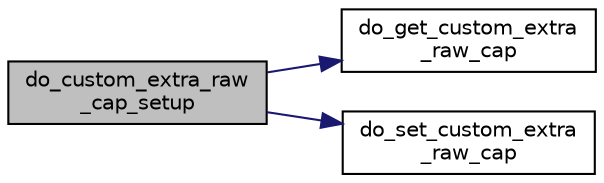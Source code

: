 digraph "do_custom_extra_raw_cap_setup"
{
 // INTERACTIVE_SVG=YES
 // LATEX_PDF_SIZE
  bgcolor="transparent";
  edge [fontname="Helvetica",fontsize="10",labelfontname="Helvetica",labelfontsize="10"];
  node [fontname="Helvetica",fontsize="10",shape=record];
  rankdir="LR";
  Node1 [label="do_custom_extra_raw\l_cap_setup",height=0.2,width=0.4,color="black", fillcolor="grey75", style="filled", fontcolor="black",tooltip=" "];
  Node1 -> Node2 [color="midnightblue",fontsize="10",style="solid",fontname="Helvetica"];
  Node2 [label="do_get_custom_extra\l_raw_cap",height=0.2,width=0.4,color="black",URL="$d5/d66/custom__extra__raw__cfg_8c.html#adb71d744b0283c9882b0bfa15f8b3a30",tooltip=" "];
  Node1 -> Node3 [color="midnightblue",fontsize="10",style="solid",fontname="Helvetica"];
  Node3 [label="do_set_custom_extra\l_raw_cap",height=0.2,width=0.4,color="black",URL="$d5/d66/custom__extra__raw__cfg_8c.html#a75194ef9b7296ffbeabbc8a0a7ec8c5d",tooltip=" "];
}
